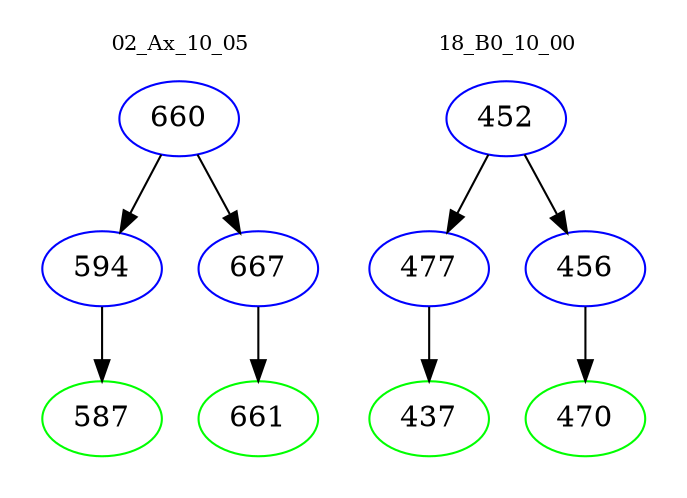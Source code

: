 digraph{
subgraph cluster_0 {
color = white
label = "02_Ax_10_05";
fontsize=10;
T0_660 [label="660", color="blue"]
T0_660 -> T0_594 [color="black"]
T0_594 [label="594", color="blue"]
T0_594 -> T0_587 [color="black"]
T0_587 [label="587", color="green"]
T0_660 -> T0_667 [color="black"]
T0_667 [label="667", color="blue"]
T0_667 -> T0_661 [color="black"]
T0_661 [label="661", color="green"]
}
subgraph cluster_1 {
color = white
label = "18_B0_10_00";
fontsize=10;
T1_452 [label="452", color="blue"]
T1_452 -> T1_477 [color="black"]
T1_477 [label="477", color="blue"]
T1_477 -> T1_437 [color="black"]
T1_437 [label="437", color="green"]
T1_452 -> T1_456 [color="black"]
T1_456 [label="456", color="blue"]
T1_456 -> T1_470 [color="black"]
T1_470 [label="470", color="green"]
}
}
